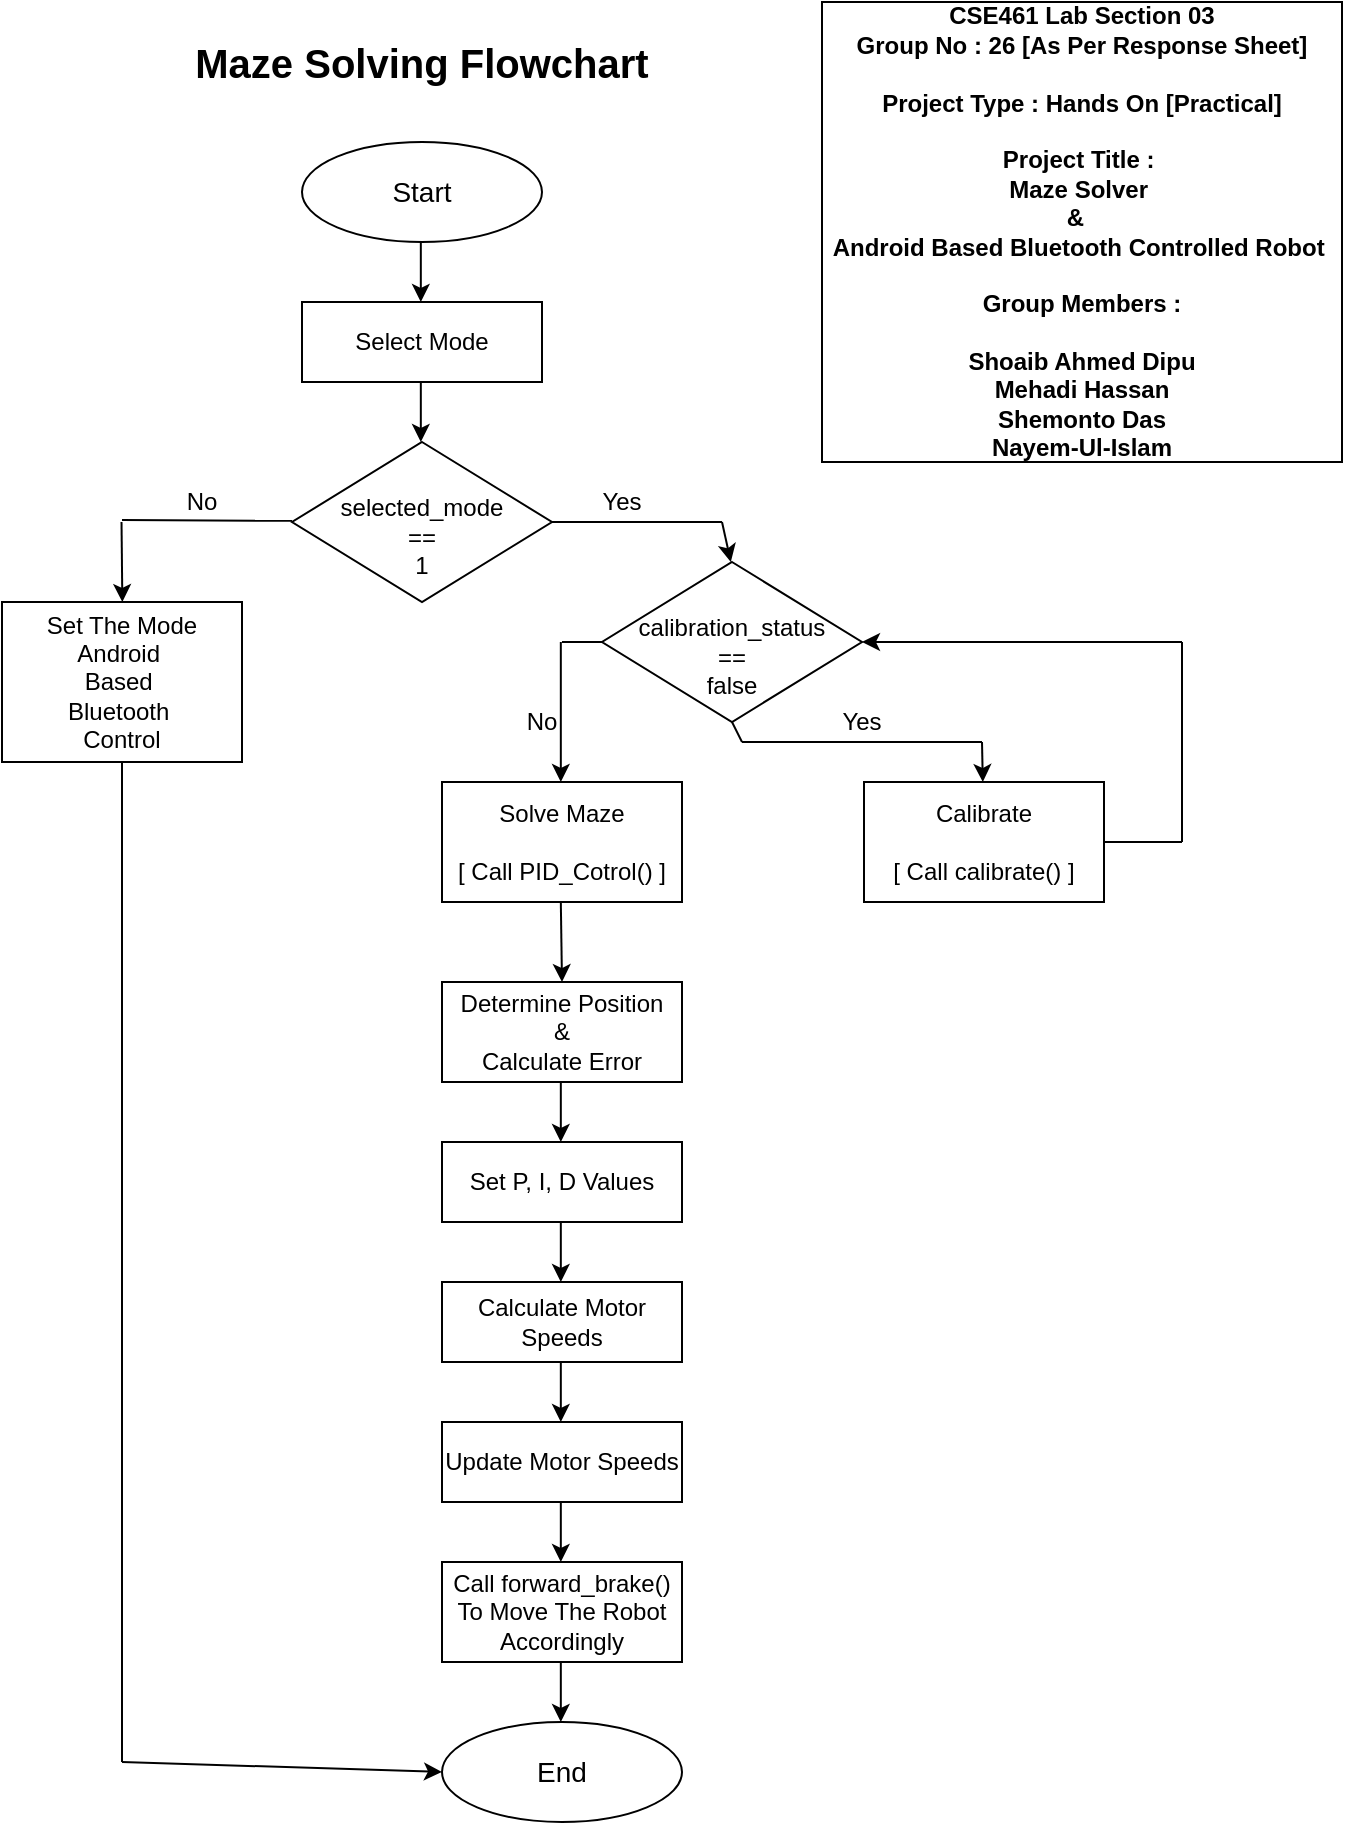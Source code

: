 <mxfile version="14.4.8" type="device"><diagram id="NoRf3zqDJ6fJylDg2Lsv" name="Page-1"><mxGraphModel dx="898" dy="430" grid="1" gridSize="10" guides="1" tooltips="1" connect="1" arrows="1" fold="1" page="1" pageScale="1" pageWidth="850" pageHeight="1000" math="0" shadow="0"><root><mxCell id="0"/><mxCell id="1" parent="0"/><mxCell id="WZoCWzpdVXjhfjAFHLnY-2" value="Select Mode" style="rounded=0;whiteSpace=wrap;html=1;" parent="1" vertex="1"><mxGeometry x="320" y="160" width="120" height="40" as="geometry"/></mxCell><mxCell id="WZoCWzpdVXjhfjAFHLnY-3" value="&lt;br&gt;selected_mode &lt;br&gt;== &lt;br&gt;1" style="rhombus;whiteSpace=wrap;html=1;" parent="1" vertex="1"><mxGeometry x="315" y="230" width="130" height="80" as="geometry"/></mxCell><mxCell id="WZoCWzpdVXjhfjAFHLnY-4" value="&lt;br&gt;calibration_status &lt;br&gt;== &lt;br&gt;false" style="rhombus;whiteSpace=wrap;html=1;" parent="1" vertex="1"><mxGeometry x="470" y="290" width="130" height="80" as="geometry"/></mxCell><mxCell id="WZoCWzpdVXjhfjAFHLnY-5" value="Calibrate&lt;br&gt;&lt;br&gt;[ Call calibrate() ]" style="rounded=0;whiteSpace=wrap;html=1;" parent="1" vertex="1"><mxGeometry x="601" y="400" width="120" height="60" as="geometry"/></mxCell><mxCell id="WZoCWzpdVXjhfjAFHLnY-6" value="Solve Maze&lt;br&gt;&lt;br&gt;[ Call PID_Cotrol() ]" style="rounded=0;whiteSpace=wrap;html=1;" parent="1" vertex="1"><mxGeometry x="390" y="400" width="120" height="60" as="geometry"/></mxCell><mxCell id="WZoCWzpdVXjhfjAFHLnY-7" value="&lt;div&gt;Determine Position&lt;/div&gt;&lt;div&gt;&amp;amp;&lt;/div&gt;&lt;div&gt;Calculate Error&lt;/div&gt;" style="rounded=0;whiteSpace=wrap;html=1;" parent="1" vertex="1"><mxGeometry x="390" y="500" width="120" height="50" as="geometry"/></mxCell><mxCell id="WZoCWzpdVXjhfjAFHLnY-9" value="Set P, I, D Values" style="rounded=0;whiteSpace=wrap;html=1;" parent="1" vertex="1"><mxGeometry x="390" y="580" width="120" height="40" as="geometry"/></mxCell><mxCell id="WZoCWzpdVXjhfjAFHLnY-10" value="Calculate Motor Speeds" style="rounded=0;whiteSpace=wrap;html=1;" parent="1" vertex="1"><mxGeometry x="390" y="650" width="120" height="40" as="geometry"/></mxCell><mxCell id="WZoCWzpdVXjhfjAFHLnY-12" value="Update Motor Speeds" style="rounded=0;whiteSpace=wrap;html=1;" parent="1" vertex="1"><mxGeometry x="390" y="720" width="120" height="40" as="geometry"/></mxCell><mxCell id="WZoCWzpdVXjhfjAFHLnY-13" value="Call forward_brake() To Move The Robot Accordingly" style="rounded=0;whiteSpace=wrap;html=1;" parent="1" vertex="1"><mxGeometry x="390" y="790" width="120" height="50" as="geometry"/></mxCell><mxCell id="WZoCWzpdVXjhfjAFHLnY-15" value="&lt;font style=&quot;font-size: 20px&quot;&gt;&lt;b&gt;Maze Solving Flowchart&lt;/b&gt;&lt;/font&gt;" style="text;html=1;strokeColor=none;fillColor=none;align=center;verticalAlign=middle;whiteSpace=wrap;rounded=0;" parent="1" vertex="1"><mxGeometry x="260" y="30" width="240" height="20" as="geometry"/></mxCell><mxCell id="WZoCWzpdVXjhfjAFHLnY-16" value="&lt;br&gt;&lt;div&gt;Set The Mode&lt;/div&gt;&lt;div&gt;Android&amp;nbsp;&lt;/div&gt;&lt;div&gt;Based&amp;nbsp;&lt;/div&gt;&lt;div&gt;Bluetooth&amp;nbsp;&lt;/div&gt;&lt;div&gt;Control&lt;/div&gt;&lt;div&gt;&lt;br&gt;&lt;/div&gt;" style="rounded=0;whiteSpace=wrap;html=1;" parent="1" vertex="1"><mxGeometry x="170" y="310" width="120" height="80" as="geometry"/></mxCell><mxCell id="WZoCWzpdVXjhfjAFHLnY-17" value="&lt;span style=&quot;font-size: 14px&quot;&gt;Start&lt;/span&gt;" style="ellipse;whiteSpace=wrap;html=1;" parent="1" vertex="1"><mxGeometry x="320" y="80" width="120" height="50" as="geometry"/></mxCell><mxCell id="WZoCWzpdVXjhfjAFHLnY-19" value="&lt;span style=&quot;font-size: 14px&quot;&gt;End&lt;/span&gt;" style="ellipse;whiteSpace=wrap;html=1;" parent="1" vertex="1"><mxGeometry x="390" y="870" width="120" height="50" as="geometry"/></mxCell><mxCell id="WZoCWzpdVXjhfjAFHLnY-20" value="" style="endArrow=classic;html=1;" parent="1" edge="1"><mxGeometry width="50" height="50" relative="1" as="geometry"><mxPoint x="449.41" y="370" as="sourcePoint"/><mxPoint x="449.41" y="400" as="targetPoint"/><Array as="points"><mxPoint x="449.41" y="390"/></Array></mxGeometry></mxCell><mxCell id="WZoCWzpdVXjhfjAFHLnY-21" value="" style="endArrow=classic;html=1;" parent="1" edge="1"><mxGeometry width="50" height="50" relative="1" as="geometry"><mxPoint x="379.41" y="130" as="sourcePoint"/><mxPoint x="379.41" y="160" as="targetPoint"/></mxGeometry></mxCell><mxCell id="WZoCWzpdVXjhfjAFHLnY-22" value="" style="endArrow=classic;html=1;" parent="1" edge="1"><mxGeometry width="50" height="50" relative="1" as="geometry"><mxPoint x="379.41" y="200.0" as="sourcePoint"/><mxPoint x="379.41" y="230.0" as="targetPoint"/></mxGeometry></mxCell><mxCell id="WZoCWzpdVXjhfjAFHLnY-25" value="" style="endArrow=classic;html=1;" parent="1" edge="1"><mxGeometry width="50" height="50" relative="1" as="geometry"><mxPoint x="530" y="270" as="sourcePoint"/><mxPoint x="534.41" y="290.0" as="targetPoint"/></mxGeometry></mxCell><mxCell id="WZoCWzpdVXjhfjAFHLnY-26" value="" style="endArrow=none;html=1;exitX=1;exitY=0.5;exitDx=0;exitDy=0;" parent="1" source="WZoCWzpdVXjhfjAFHLnY-3" edge="1"><mxGeometry width="50" height="50" relative="1" as="geometry"><mxPoint x="480" y="280" as="sourcePoint"/><mxPoint x="530" y="270" as="targetPoint"/></mxGeometry></mxCell><mxCell id="WZoCWzpdVXjhfjAFHLnY-27" value="" style="endArrow=classic;html=1;" parent="1" edge="1"><mxGeometry width="50" height="50" relative="1" as="geometry"><mxPoint x="660" y="380" as="sourcePoint"/><mxPoint x="660.41" y="400.0" as="targetPoint"/></mxGeometry></mxCell><mxCell id="WZoCWzpdVXjhfjAFHLnY-28" value="" style="endArrow=none;html=1;" parent="1" edge="1"><mxGeometry width="50" height="50" relative="1" as="geometry"><mxPoint x="580" y="380" as="sourcePoint"/><mxPoint x="660" y="380" as="targetPoint"/></mxGeometry></mxCell><mxCell id="WZoCWzpdVXjhfjAFHLnY-29" value="" style="endArrow=none;html=1;" parent="1" edge="1"><mxGeometry width="50" height="50" relative="1" as="geometry"><mxPoint x="580" y="380" as="sourcePoint"/><mxPoint x="540" y="380" as="targetPoint"/></mxGeometry></mxCell><mxCell id="WZoCWzpdVXjhfjAFHLnY-31" value="" style="endArrow=none;html=1;exitX=1;exitY=0.5;exitDx=0;exitDy=0;" parent="1" source="WZoCWzpdVXjhfjAFHLnY-5" edge="1"><mxGeometry width="50" height="50" relative="1" as="geometry"><mxPoint x="740" y="460" as="sourcePoint"/><mxPoint x="760" y="430" as="targetPoint"/></mxGeometry></mxCell><mxCell id="WZoCWzpdVXjhfjAFHLnY-32" value="" style="endArrow=none;html=1;" parent="1" edge="1"><mxGeometry width="50" height="50" relative="1" as="geometry"><mxPoint x="760" y="430" as="sourcePoint"/><mxPoint x="760" y="330" as="targetPoint"/></mxGeometry></mxCell><mxCell id="WZoCWzpdVXjhfjAFHLnY-33" value="" style="endArrow=classic;html=1;entryX=1;entryY=0.5;entryDx=0;entryDy=0;" parent="1" target="WZoCWzpdVXjhfjAFHLnY-4" edge="1"><mxGeometry width="50" height="50" relative="1" as="geometry"><mxPoint x="760" y="330" as="sourcePoint"/><mxPoint x="620" y="345.0" as="targetPoint"/></mxGeometry></mxCell><mxCell id="WZoCWzpdVXjhfjAFHLnY-34" value="" style="endArrow=none;html=1;entryX=0.5;entryY=1;entryDx=0;entryDy=0;" parent="1" target="WZoCWzpdVXjhfjAFHLnY-4" edge="1"><mxGeometry width="50" height="50" relative="1" as="geometry"><mxPoint x="540" y="380" as="sourcePoint"/><mxPoint x="530" y="370" as="targetPoint"/></mxGeometry></mxCell><mxCell id="WZoCWzpdVXjhfjAFHLnY-35" value="" style="endArrow=none;html=1;entryX=0;entryY=0.5;entryDx=0;entryDy=0;" parent="1" target="WZoCWzpdVXjhfjAFHLnY-4" edge="1"><mxGeometry width="50" height="50" relative="1" as="geometry"><mxPoint x="450" y="330" as="sourcePoint"/><mxPoint x="390" y="350" as="targetPoint"/></mxGeometry></mxCell><mxCell id="WZoCWzpdVXjhfjAFHLnY-36" value="" style="endArrow=none;html=1;" parent="1" edge="1"><mxGeometry width="50" height="50" relative="1" as="geometry"><mxPoint x="449.41" y="370" as="sourcePoint"/><mxPoint x="449.41" y="330" as="targetPoint"/></mxGeometry></mxCell><mxCell id="WZoCWzpdVXjhfjAFHLnY-39" value="" style="endArrow=classic;html=1;entryX=0;entryY=0.5;entryDx=0;entryDy=0;" parent="1" target="WZoCWzpdVXjhfjAFHLnY-19" edge="1"><mxGeometry width="50" height="50" relative="1" as="geometry"><mxPoint x="230" y="890" as="sourcePoint"/><mxPoint x="220.0" y="910.0" as="targetPoint"/></mxGeometry></mxCell><mxCell id="WZoCWzpdVXjhfjAFHLnY-40" value="" style="endArrow=classic;html=1;entryX=0.5;entryY=0;entryDx=0;entryDy=0;" parent="1" target="WZoCWzpdVXjhfjAFHLnY-7" edge="1"><mxGeometry width="50" height="50" relative="1" as="geometry"><mxPoint x="449.41" y="460" as="sourcePoint"/><mxPoint x="449.41" y="490" as="targetPoint"/></mxGeometry></mxCell><mxCell id="WZoCWzpdVXjhfjAFHLnY-41" value="" style="endArrow=classic;html=1;" parent="1" edge="1"><mxGeometry width="50" height="50" relative="1" as="geometry"><mxPoint x="449.41" y="550" as="sourcePoint"/><mxPoint x="449.41" y="580" as="targetPoint"/></mxGeometry></mxCell><mxCell id="WZoCWzpdVXjhfjAFHLnY-42" value="" style="endArrow=classic;html=1;" parent="1" edge="1"><mxGeometry width="50" height="50" relative="1" as="geometry"><mxPoint x="449.41" y="620" as="sourcePoint"/><mxPoint x="449.41" y="650" as="targetPoint"/></mxGeometry></mxCell><mxCell id="WZoCWzpdVXjhfjAFHLnY-43" value="" style="endArrow=classic;html=1;" parent="1" edge="1"><mxGeometry width="50" height="50" relative="1" as="geometry"><mxPoint x="449.41" y="690" as="sourcePoint"/><mxPoint x="449.41" y="720" as="targetPoint"/></mxGeometry></mxCell><mxCell id="WZoCWzpdVXjhfjAFHLnY-44" value="" style="endArrow=classic;html=1;" parent="1" edge="1"><mxGeometry width="50" height="50" relative="1" as="geometry"><mxPoint x="449.41" y="760" as="sourcePoint"/><mxPoint x="449.41" y="790" as="targetPoint"/></mxGeometry></mxCell><mxCell id="WZoCWzpdVXjhfjAFHLnY-45" value="" style="endArrow=classic;html=1;" parent="1" edge="1"><mxGeometry width="50" height="50" relative="1" as="geometry"><mxPoint x="449.41" y="840" as="sourcePoint"/><mxPoint x="449.41" y="870" as="targetPoint"/></mxGeometry></mxCell><mxCell id="WZoCWzpdVXjhfjAFHLnY-46" value="" style="endArrow=classic;html=1;" parent="1" edge="1"><mxGeometry width="50" height="50" relative="1" as="geometry"><mxPoint x="229.76" y="270" as="sourcePoint"/><mxPoint x="230.17" y="310" as="targetPoint"/></mxGeometry></mxCell><mxCell id="WZoCWzpdVXjhfjAFHLnY-47" value="" style="endArrow=none;html=1;" parent="1" edge="1"><mxGeometry width="50" height="50" relative="1" as="geometry"><mxPoint x="230" y="890" as="sourcePoint"/><mxPoint x="230" y="390" as="targetPoint"/></mxGeometry></mxCell><mxCell id="WZoCWzpdVXjhfjAFHLnY-48" value="" style="endArrow=none;html=1;" parent="1" edge="1"><mxGeometry width="50" height="50" relative="1" as="geometry"><mxPoint x="230" y="269" as="sourcePoint"/><mxPoint x="315" y="269.41" as="targetPoint"/></mxGeometry></mxCell><mxCell id="WZoCWzpdVXjhfjAFHLnY-50" value="&lt;div&gt;&lt;b&gt;CSE461 Lab Section 03&lt;/b&gt;&lt;/div&gt;&lt;div&gt;&lt;b&gt;Group No : 26 [As Per Response Sheet]&lt;/b&gt;&lt;/div&gt;&lt;div&gt;&lt;b&gt;&amp;nbsp;&lt;/b&gt;&lt;/div&gt;&lt;div&gt;&lt;b&gt;Project Type : Hands On [Practical]&lt;/b&gt;&lt;/div&gt;&lt;div&gt;&lt;b&gt;&lt;br&gt;&lt;/b&gt;&lt;/div&gt;&lt;div&gt;&lt;b&gt;Project Title :&amp;nbsp;&lt;/b&gt;&lt;/div&gt;&lt;div&gt;&lt;b&gt;Maze Solver&amp;nbsp;&lt;/b&gt;&lt;/div&gt;&lt;div&gt;&lt;b&gt;&amp;amp;&amp;nbsp;&amp;nbsp;&lt;/b&gt;&lt;/div&gt;&lt;div&gt;&lt;b&gt;Android Based Bluetooth Controlled Robot&amp;nbsp;&lt;/b&gt;&lt;/div&gt;&lt;div&gt;&lt;b&gt;&lt;br&gt;&lt;/b&gt;&lt;/div&gt;&lt;div&gt;&lt;b&gt;Group Members :&lt;/b&gt;&lt;/div&gt;&lt;div&gt;&lt;b&gt;&lt;br&gt;&lt;/b&gt;&lt;/div&gt;&lt;div&gt;&lt;div&gt;&lt;b&gt;Shoaib Ahmed Dipu&lt;/b&gt;&lt;/div&gt;&lt;div&gt;&lt;b&gt;Mehadi Hassan&lt;/b&gt;&lt;/div&gt;&lt;div&gt;&lt;b&gt;Shemonto Das&lt;/b&gt;&lt;/div&gt;&lt;div&gt;&lt;b&gt;Nayem-Ul-Islam&lt;/b&gt;&lt;/div&gt;&lt;/div&gt;" style="rounded=0;whiteSpace=wrap;html=1;" parent="1" vertex="1"><mxGeometry x="580" y="10" width="260" height="230" as="geometry"/></mxCell><mxCell id="WZoCWzpdVXjhfjAFHLnY-56" value="Yes" style="text;html=1;strokeColor=none;fillColor=none;align=center;verticalAlign=middle;whiteSpace=wrap;rounded=0;" parent="1" vertex="1"><mxGeometry x="460" y="250" width="40" height="20" as="geometry"/></mxCell><mxCell id="WZoCWzpdVXjhfjAFHLnY-58" value="No" style="text;html=1;strokeColor=none;fillColor=none;align=center;verticalAlign=middle;whiteSpace=wrap;rounded=0;" parent="1" vertex="1"><mxGeometry x="250" y="250" width="40" height="20" as="geometry"/></mxCell><mxCell id="WZoCWzpdVXjhfjAFHLnY-60" value="Yes" style="text;html=1;strokeColor=none;fillColor=none;align=center;verticalAlign=middle;whiteSpace=wrap;rounded=0;" parent="1" vertex="1"><mxGeometry x="580" y="360" width="40" height="20" as="geometry"/></mxCell><mxCell id="WZoCWzpdVXjhfjAFHLnY-61" value="No" style="text;html=1;strokeColor=none;fillColor=none;align=center;verticalAlign=middle;whiteSpace=wrap;rounded=0;" parent="1" vertex="1"><mxGeometry x="420" y="360" width="40" height="20" as="geometry"/></mxCell></root></mxGraphModel></diagram></mxfile>